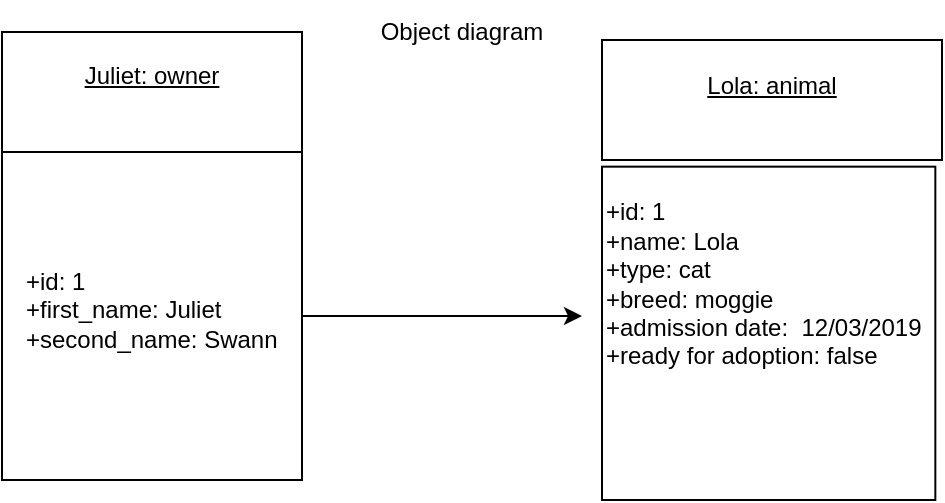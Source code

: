 <mxfile version="10.9.5" type="device"><diagram id="SxjBgBKZ9j3lvsv3SH_f" name="Page-1"><mxGraphModel dx="1106" dy="832" grid="1" gridSize="10" guides="1" tooltips="1" connect="1" arrows="1" fold="1" page="1" pageScale="1" pageWidth="827" pageHeight="1169" math="0" shadow="0"><root><mxCell id="0"/><mxCell id="1" parent="0"/><mxCell id="okoAds6mtliv3j7xRgEa-24" value="" style="group" vertex="1" connectable="0" parent="1"><mxGeometry x="420" y="190" width="170" height="250.0" as="geometry"/></mxCell><mxCell id="okoAds6mtliv3j7xRgEa-1" value="" style="whiteSpace=wrap;html=1;aspect=fixed;" vertex="1" parent="okoAds6mtliv3j7xRgEa-24"><mxGeometry y="83.333" width="166.667" height="166.667" as="geometry"/></mxCell><mxCell id="okoAds6mtliv3j7xRgEa-6" value="" style="rounded=0;whiteSpace=wrap;html=1;" vertex="1" parent="okoAds6mtliv3j7xRgEa-24"><mxGeometry y="20" width="170" height="60" as="geometry"/></mxCell><mxCell id="okoAds6mtliv3j7xRgEa-18" value="" style="group" vertex="1" connectable="0" parent="okoAds6mtliv3j7xRgEa-24"><mxGeometry width="170" height="250.0" as="geometry"/></mxCell><mxCell id="okoAds6mtliv3j7xRgEa-9" value="" style="group" vertex="1" connectable="0" parent="okoAds6mtliv3j7xRgEa-18"><mxGeometry width="170" height="250.0" as="geometry"/></mxCell><mxCell id="okoAds6mtliv3j7xRgEa-7" value="&lt;u&gt;Lola: animal&lt;/u&gt;" style="text;html=1;strokeColor=none;fillColor=none;align=center;verticalAlign=middle;whiteSpace=wrap;rounded=0;" vertex="1" parent="okoAds6mtliv3j7xRgEa-9"><mxGeometry y="30" width="170" height="26" as="geometry"/></mxCell><mxCell id="okoAds6mtliv3j7xRgEa-8" value="+id: 1&lt;br&gt;+name: Lola&lt;br&gt;+type: cat&lt;br&gt;+breed: moggie&lt;br&gt;+admission date:&amp;nbsp; 12/03/2019&lt;br&gt;+ready for adoption: false" style="text;html=1;strokeColor=none;fillColor=none;align=left;verticalAlign=middle;whiteSpace=wrap;rounded=0;" vertex="1" parent="okoAds6mtliv3j7xRgEa-9"><mxGeometry y="83" width="170" height="117" as="geometry"/></mxCell><mxCell id="okoAds6mtliv3j7xRgEa-25" value="" style="rounded=0;whiteSpace=wrap;html=1;" vertex="1" parent="1"><mxGeometry x="120" y="206" width="150" height="60" as="geometry"/></mxCell><mxCell id="okoAds6mtliv3j7xRgEa-26" value="&lt;u&gt;Juliet: owner&lt;/u&gt;" style="text;html=1;strokeColor=none;fillColor=none;align=center;verticalAlign=middle;whiteSpace=wrap;rounded=0;" vertex="1" parent="1"><mxGeometry x="120" y="206" width="150" height="44" as="geometry"/></mxCell><mxCell id="okoAds6mtliv3j7xRgEa-34" value="" style="edgeStyle=orthogonalEdgeStyle;rounded=0;orthogonalLoop=1;jettySize=auto;html=1;" edge="1" parent="1" source="okoAds6mtliv3j7xRgEa-27"><mxGeometry relative="1" as="geometry"><mxPoint x="410" y="348" as="targetPoint"/></mxGeometry></mxCell><mxCell id="okoAds6mtliv3j7xRgEa-27" value="" style="rounded=0;whiteSpace=wrap;html=1;" vertex="1" parent="1"><mxGeometry x="120" y="266" width="150" height="164" as="geometry"/></mxCell><mxCell id="okoAds6mtliv3j7xRgEa-28" value="+id: 1&lt;br&gt;+first_name: Juliet&lt;br&gt;+second_name: Swann" style="text;html=1;strokeColor=none;fillColor=none;align=left;verticalAlign=middle;whiteSpace=wrap;rounded=0;" vertex="1" parent="1"><mxGeometry x="130" y="280" width="130" height="130" as="geometry"/></mxCell><mxCell id="okoAds6mtliv3j7xRgEa-35" value="Object diagram" style="text;html=1;strokeColor=none;fillColor=none;align=center;verticalAlign=middle;whiteSpace=wrap;rounded=0;" vertex="1" parent="1"><mxGeometry x="300" y="196" width="100" height="20" as="geometry"/></mxCell></root></mxGraphModel></diagram></mxfile>